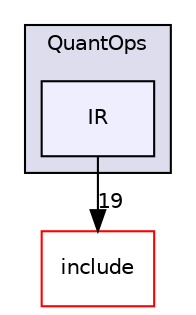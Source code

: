 digraph "lib/Dialect/QuantOps/IR" {
  bgcolor=transparent;
  compound=true
  node [ fontsize="10", fontname="Helvetica"];
  edge [ labelfontsize="10", labelfontname="Helvetica"];
  subgraph clusterdir_e90db2f810e832ebfc1db29e124b9224 {
    graph [ bgcolor="#ddddee", pencolor="black", label="QuantOps" fontname="Helvetica", fontsize="10", URL="dir_e90db2f810e832ebfc1db29e124b9224.html"]
  dir_a4d93ce280877ea4c97befbce0ae06a7 [shape=box, label="IR", style="filled", fillcolor="#eeeeff", pencolor="black", URL="dir_a4d93ce280877ea4c97befbce0ae06a7.html"];
  }
  dir_d44c64559bbebec7f509842c48db8b23 [shape=box label="include" color="red" URL="dir_d44c64559bbebec7f509842c48db8b23.html"];
  dir_a4d93ce280877ea4c97befbce0ae06a7->dir_d44c64559bbebec7f509842c48db8b23 [headlabel="19", labeldistance=1.5 headhref="dir_000078_000000.html"];
}

